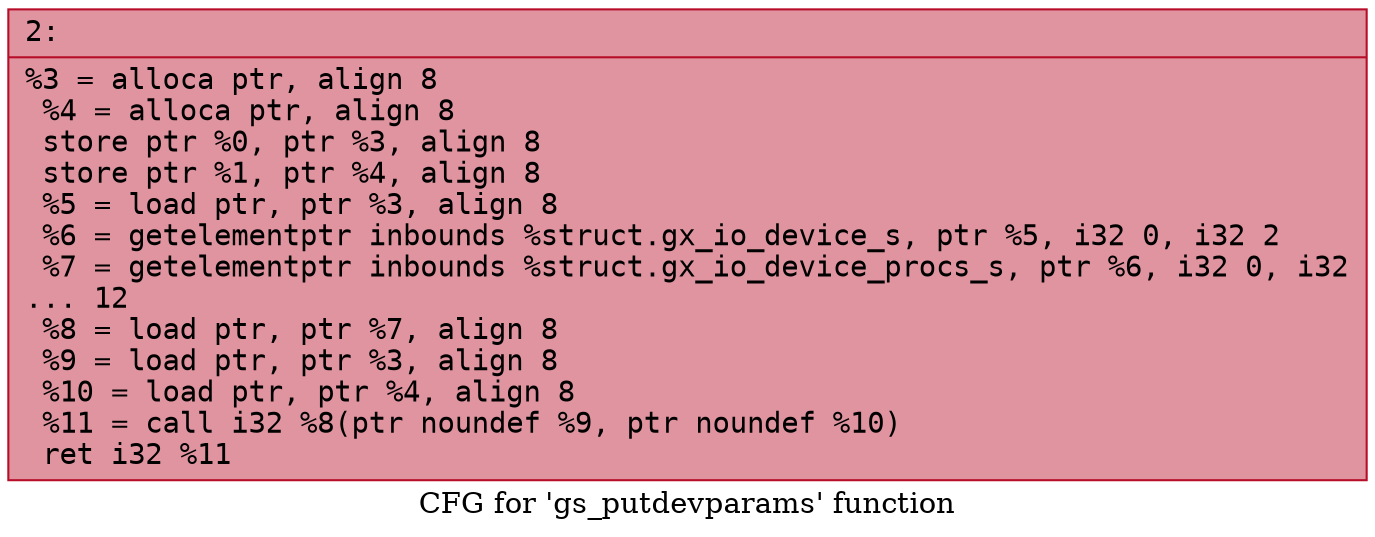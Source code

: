 digraph "CFG for 'gs_putdevparams' function" {
	label="CFG for 'gs_putdevparams' function";

	Node0x60000199f610 [shape=record,color="#b70d28ff", style=filled, fillcolor="#b70d2870" fontname="Courier",label="{2:\l|  %3 = alloca ptr, align 8\l  %4 = alloca ptr, align 8\l  store ptr %0, ptr %3, align 8\l  store ptr %1, ptr %4, align 8\l  %5 = load ptr, ptr %3, align 8\l  %6 = getelementptr inbounds %struct.gx_io_device_s, ptr %5, i32 0, i32 2\l  %7 = getelementptr inbounds %struct.gx_io_device_procs_s, ptr %6, i32 0, i32\l... 12\l  %8 = load ptr, ptr %7, align 8\l  %9 = load ptr, ptr %3, align 8\l  %10 = load ptr, ptr %4, align 8\l  %11 = call i32 %8(ptr noundef %9, ptr noundef %10)\l  ret i32 %11\l}"];
}
